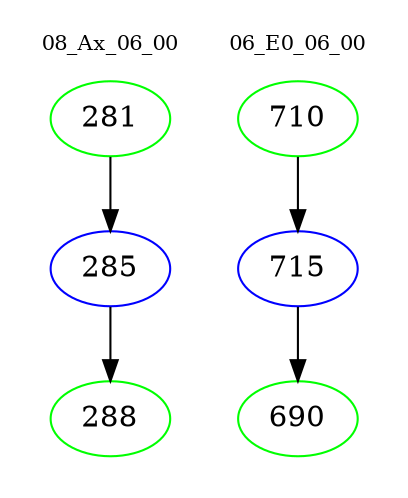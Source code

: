 digraph{
subgraph cluster_0 {
color = white
label = "08_Ax_06_00";
fontsize=10;
T0_281 [label="281", color="green"]
T0_281 -> T0_285 [color="black"]
T0_285 [label="285", color="blue"]
T0_285 -> T0_288 [color="black"]
T0_288 [label="288", color="green"]
}
subgraph cluster_1 {
color = white
label = "06_E0_06_00";
fontsize=10;
T1_710 [label="710", color="green"]
T1_710 -> T1_715 [color="black"]
T1_715 [label="715", color="blue"]
T1_715 -> T1_690 [color="black"]
T1_690 [label="690", color="green"]
}
}
